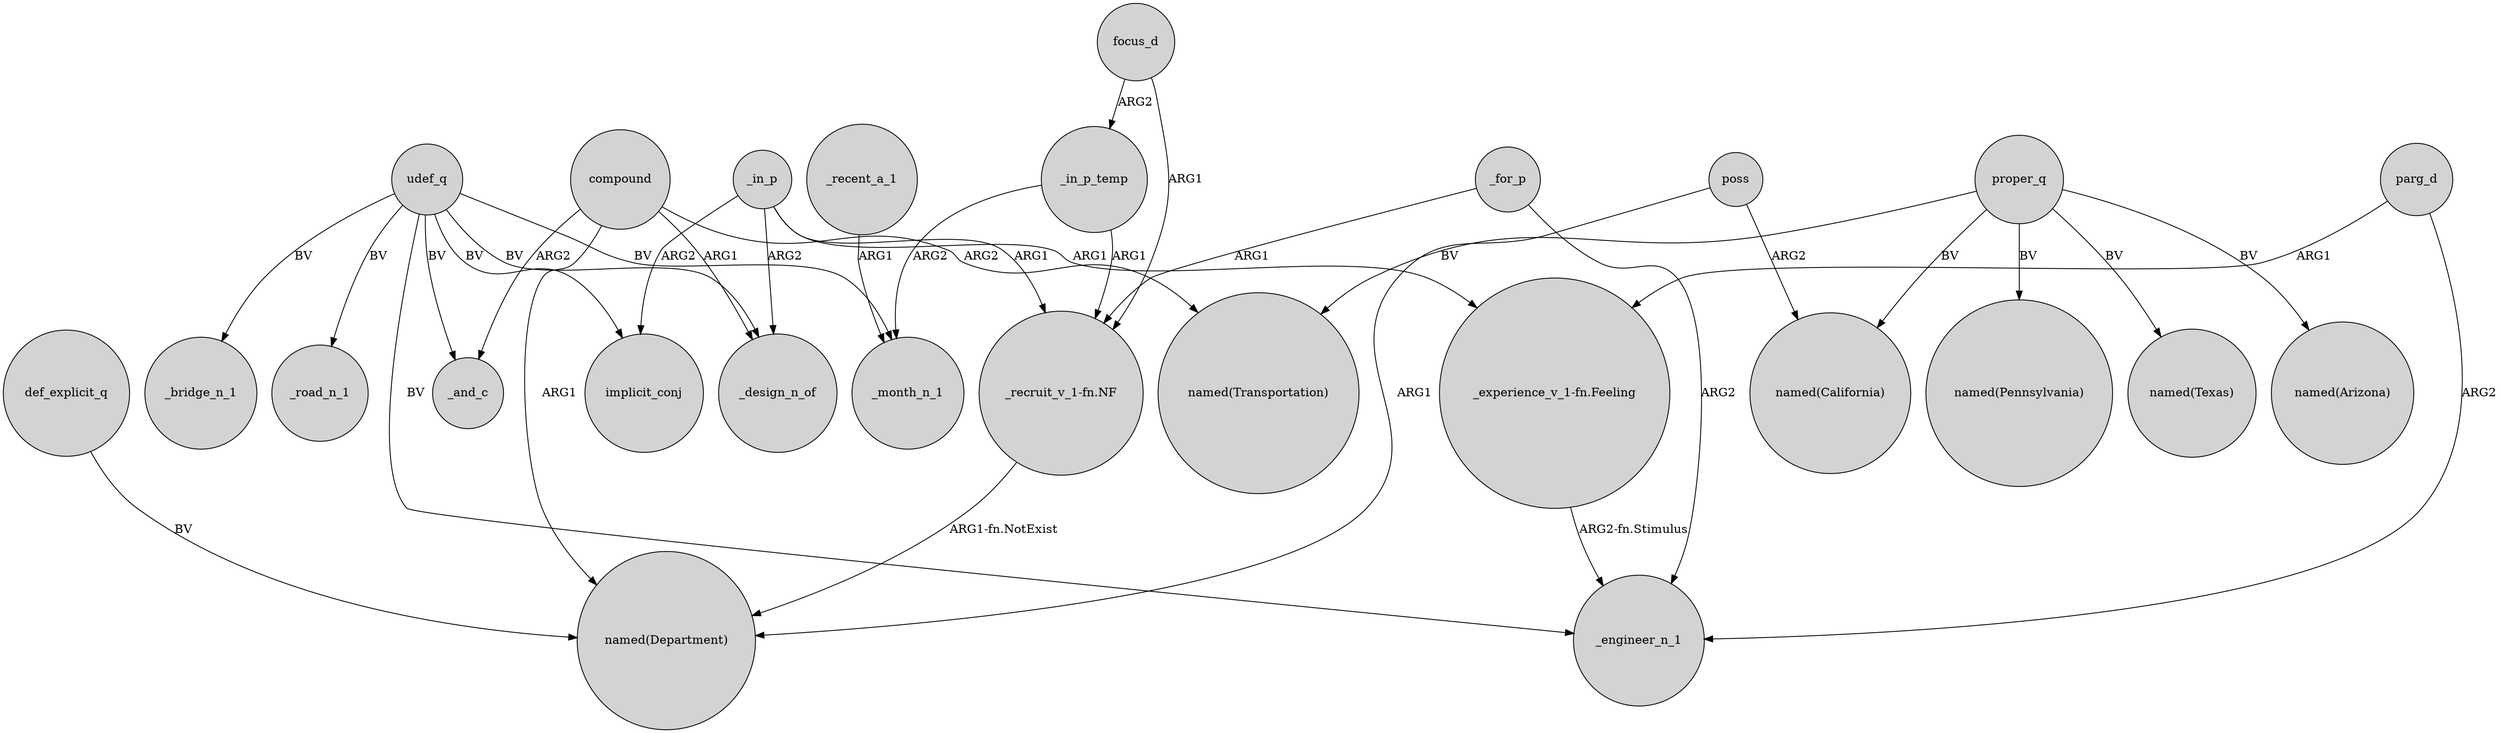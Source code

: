 digraph {
	node [shape=circle style=filled]
	udef_q -> _engineer_n_1 [label=BV]
	proper_q -> "named(Transportation)" [label=BV]
	focus_d -> _in_p_temp [label=ARG2]
	"_experience_v_1-fn.Feeling" -> _engineer_n_1 [label="ARG2-fn.Stimulus"]
	"_recruit_v_1-fn.NF" -> "named(Department)" [label="ARG1-fn.NotExist"]
	compound -> "named(Transportation)" [label=ARG2]
	_in_p_temp -> "_recruit_v_1-fn.NF" [label=ARG1]
	poss -> "named(California)" [label=ARG2]
	def_explicit_q -> "named(Department)" [label=BV]
	compound -> _design_n_of [label=ARG1]
	_in_p_temp -> _month_n_1 [label=ARG2]
	proper_q -> "named(California)" [label=BV]
	udef_q -> _month_n_1 [label=BV]
	udef_q -> implicit_conj [label=BV]
	_for_p -> "_recruit_v_1-fn.NF" [label=ARG1]
	proper_q -> "named(Texas)" [label=BV]
	compound -> _and_c [label=ARG2]
	proper_q -> "named(Arizona)" [label=BV]
	_in_p -> "_recruit_v_1-fn.NF" [label=ARG1]
	udef_q -> _road_n_1 [label=BV]
	_in_p -> _design_n_of [label=ARG2]
	udef_q -> _design_n_of [label=BV]
	poss -> "named(Department)" [label=ARG1]
	parg_d -> _engineer_n_1 [label=ARG2]
	_for_p -> _engineer_n_1 [label=ARG2]
	_in_p -> implicit_conj [label=ARG2]
	focus_d -> "_recruit_v_1-fn.NF" [label=ARG1]
	proper_q -> "named(Pennsylvania)" [label=BV]
	compound -> "named(Department)" [label=ARG1]
	parg_d -> "_experience_v_1-fn.Feeling" [label=ARG1]
	_in_p -> "_experience_v_1-fn.Feeling" [label=ARG1]
	udef_q -> _and_c [label=BV]
	_recent_a_1 -> _month_n_1 [label=ARG1]
	udef_q -> _bridge_n_1 [label=BV]
}
